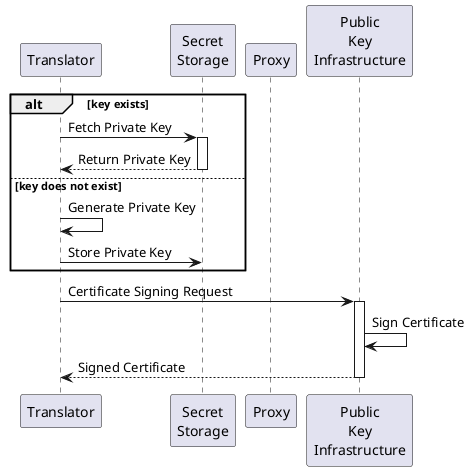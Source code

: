 @startuml
skinparam backgroundcolor transparent

participant "Translator" as t
participant "Secret\nStorage" as sec
participant "Proxy" as p
participant "Public\nKey\nInfrastructure" as k

alt key exists
    t -> sec : Fetch Private Key
    activate sec
    return Return Private Key
else key does not exist
    t -> t : Generate Private Key
    t -> sec : Store Private Key
end

t -> k : Certificate Signing Request
activate k
    k -> k : Sign Certificate
return Signed Certificate

@enduml
